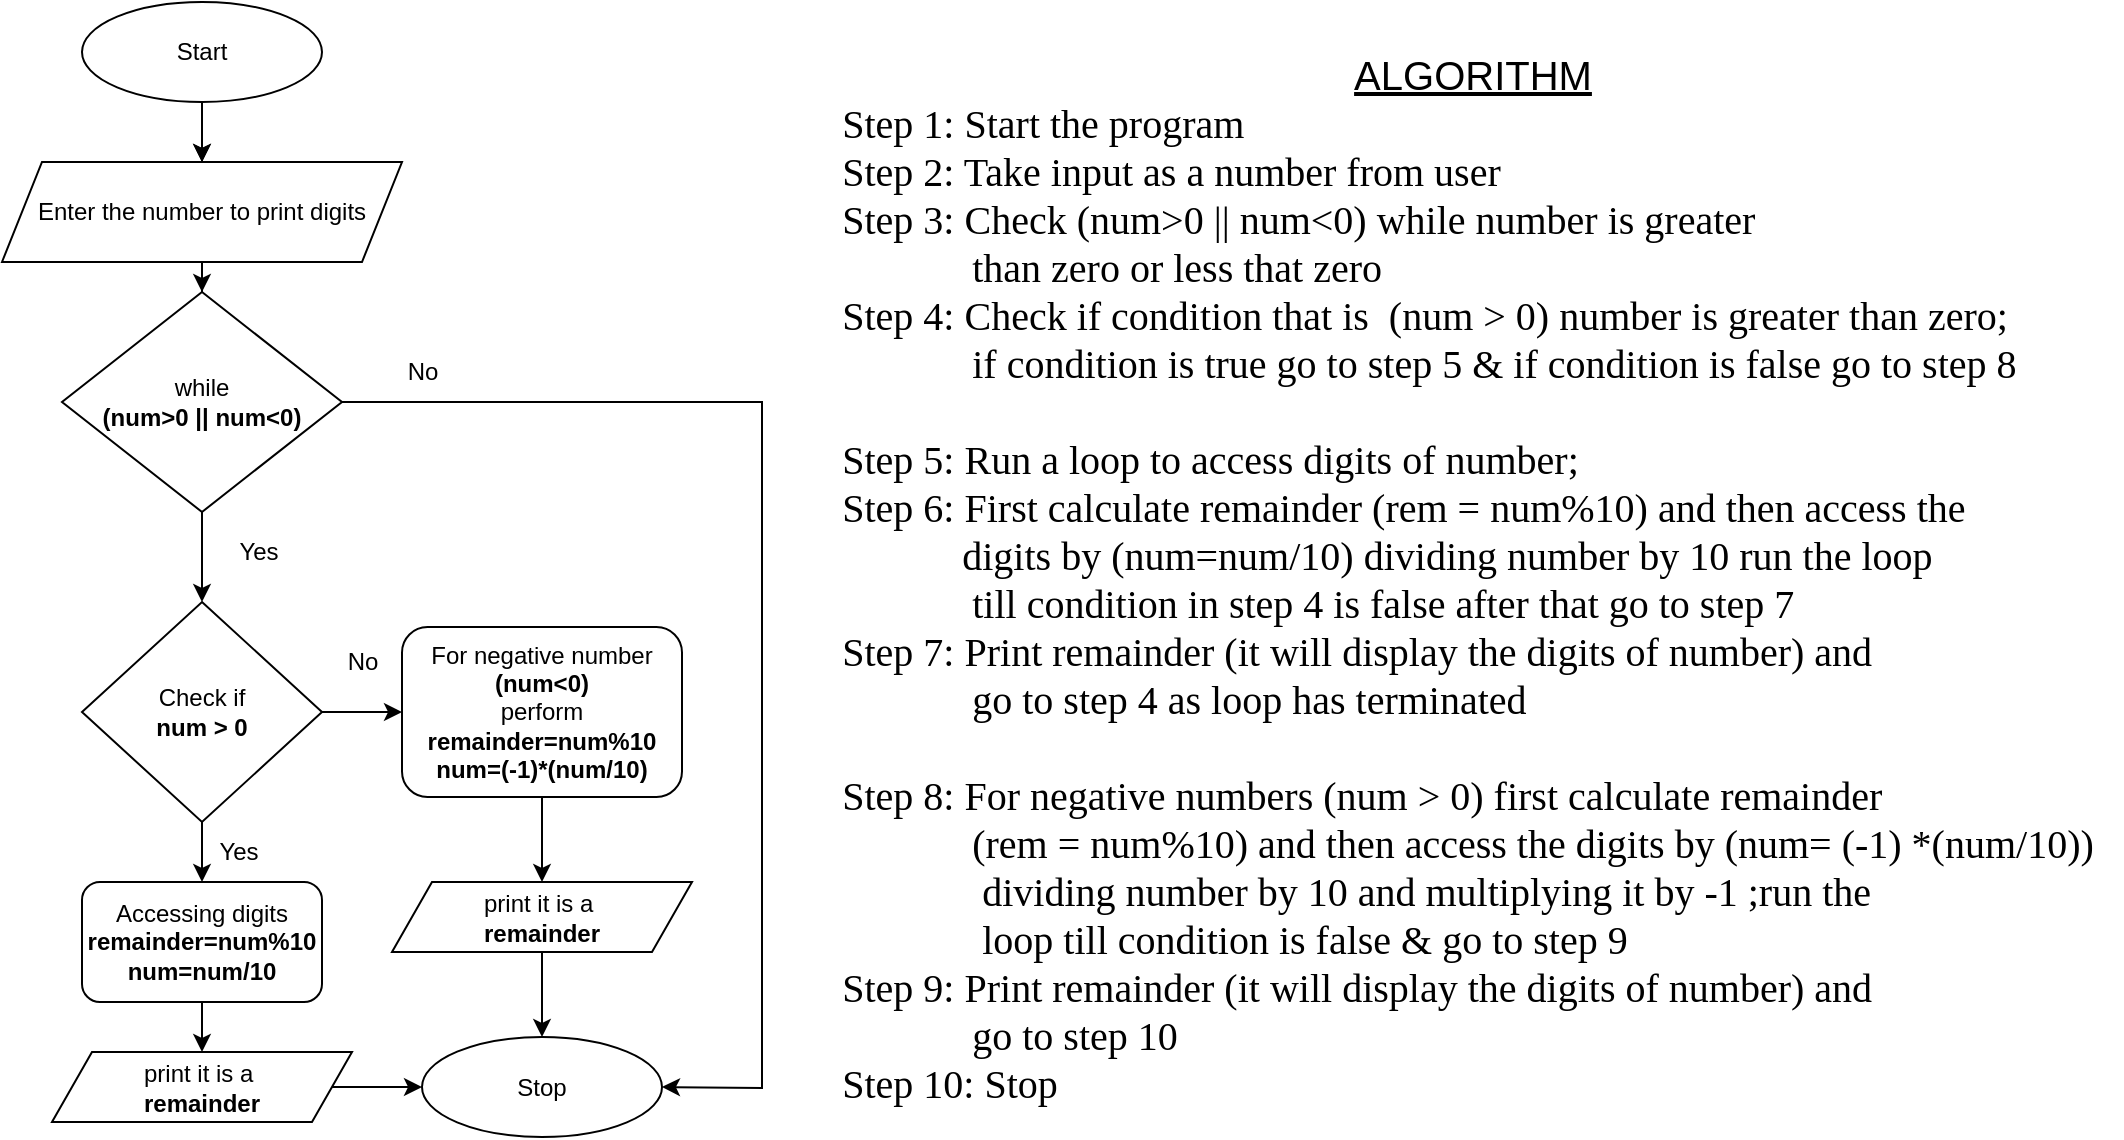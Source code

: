 <mxfile version="20.3.0" type="device"><diagram id="C5RBs43oDa-KdzZeNtuy" name="Page-1"><mxGraphModel dx="1038" dy="649" grid="1" gridSize="10" guides="1" tooltips="1" connect="1" arrows="1" fold="1" page="1" pageScale="1" pageWidth="827" pageHeight="1169" math="0" shadow="0"><root><mxCell id="WIyWlLk6GJQsqaUBKTNV-0"/><mxCell id="WIyWlLk6GJQsqaUBKTNV-1" parent="WIyWlLk6GJQsqaUBKTNV-0"/><mxCell id="WIyWlLk6GJQsqaUBKTNV-2" value="" style="rounded=0;html=1;jettySize=auto;orthogonalLoop=1;fontSize=11;endArrow=block;endFill=0;endSize=8;strokeWidth=1;shadow=0;labelBackgroundColor=none;edgeStyle=orthogonalEdgeStyle;" parent="WIyWlLk6GJQsqaUBKTNV-1" edge="1"><mxGeometry relative="1" as="geometry"><mxPoint x="130" y="70" as="sourcePoint"/><mxPoint x="130" y="110" as="targetPoint"/></mxGeometry></mxCell><mxCell id="svUJ43ATGJsY_IM7T3oH-1" style="edgeStyle=orthogonalEdgeStyle;rounded=0;orthogonalLoop=1;jettySize=auto;html=1;" parent="WIyWlLk6GJQsqaUBKTNV-1" source="lYnoROZ3ggJXZiapQa3B-0" edge="1"><mxGeometry relative="1" as="geometry"><mxPoint x="130" y="140" as="targetPoint"/></mxGeometry></mxCell><mxCell id="ASak8SI5T9IdR9V8pPYT-6" value="" style="edgeStyle=orthogonalEdgeStyle;rounded=0;orthogonalLoop=1;jettySize=auto;html=1;" parent="WIyWlLk6GJQsqaUBKTNV-1" source="lYnoROZ3ggJXZiapQa3B-0" target="ASak8SI5T9IdR9V8pPYT-0" edge="1"><mxGeometry relative="1" as="geometry"/></mxCell><mxCell id="lYnoROZ3ggJXZiapQa3B-0" value="Enter the number to print digits" style="shape=parallelogram;perimeter=parallelogramPerimeter;whiteSpace=wrap;html=1;fixedSize=1;" parent="WIyWlLk6GJQsqaUBKTNV-1" vertex="1"><mxGeometry x="30" y="140" width="200" height="50" as="geometry"/></mxCell><mxCell id="svUJ43ATGJsY_IM7T3oH-0" value="" style="edgeStyle=orthogonalEdgeStyle;rounded=0;orthogonalLoop=1;jettySize=auto;html=1;" parent="WIyWlLk6GJQsqaUBKTNV-1" source="lYnoROZ3ggJXZiapQa3B-2" edge="1"><mxGeometry relative="1" as="geometry"><mxPoint x="130" y="140" as="targetPoint"/></mxGeometry></mxCell><mxCell id="lYnoROZ3ggJXZiapQa3B-2" value="Start" style="ellipse;whiteSpace=wrap;html=1;" parent="WIyWlLk6GJQsqaUBKTNV-1" vertex="1"><mxGeometry x="70" y="60" width="120" height="50" as="geometry"/></mxCell><mxCell id="UlbeSJTGJ3l-3Z-Dk4IU-4" value="" style="edgeStyle=orthogonalEdgeStyle;rounded=0;orthogonalLoop=1;jettySize=auto;html=1;" edge="1" parent="WIyWlLk6GJQsqaUBKTNV-1" source="lYnoROZ3ggJXZiapQa3B-12" target="UlbeSJTGJ3l-3Z-Dk4IU-3"><mxGeometry relative="1" as="geometry"/></mxCell><mxCell id="UlbeSJTGJ3l-3Z-Dk4IU-7" value="" style="edgeStyle=orthogonalEdgeStyle;rounded=0;orthogonalLoop=1;jettySize=auto;html=1;" edge="1" parent="WIyWlLk6GJQsqaUBKTNV-1" source="lYnoROZ3ggJXZiapQa3B-12" target="UlbeSJTGJ3l-3Z-Dk4IU-6"><mxGeometry relative="1" as="geometry"/></mxCell><mxCell id="lYnoROZ3ggJXZiapQa3B-12" value="Check if&lt;br&gt;&lt;b&gt;num &amp;gt; 0&lt;/b&gt;" style="rhombus;whiteSpace=wrap;html=1;" parent="WIyWlLk6GJQsqaUBKTNV-1" vertex="1"><mxGeometry x="70" y="360" width="120" height="110" as="geometry"/></mxCell><mxCell id="lYnoROZ3ggJXZiapQa3B-25" value="Yes" style="text;html=1;resizable=0;autosize=1;align=center;verticalAlign=middle;points=[];fillColor=none;strokeColor=none;rounded=0;" parent="WIyWlLk6GJQsqaUBKTNV-1" vertex="1"><mxGeometry x="127.5" y="470" width="40" height="30" as="geometry"/></mxCell><mxCell id="iXhg-Dmxnr5Got1JAh_S-0" value="&lt;font style=&quot;font-size: 20px;&quot;&gt;&lt;u&gt;ALGORITHM&lt;/u&gt;&lt;br&gt;&lt;div style=&quot;text-align: left;&quot;&gt;&lt;span style=&quot;background-color: initial;&quot;&gt;&lt;font style=&quot;font-size: 20px;&quot; face=&quot;Times New Roman&quot;&gt;Step 1: Start the program&lt;/font&gt;&lt;/span&gt;&lt;/div&gt;&lt;div style=&quot;text-align: left;&quot;&gt;&lt;span style=&quot;background-color: initial;&quot;&gt;&lt;font style=&quot;font-size: 20px;&quot; face=&quot;Times New Roman&quot;&gt;Step 2: Take input as a number from user&lt;/font&gt;&lt;/span&gt;&lt;/div&gt;&lt;div style=&quot;text-align: left;&quot;&gt;&lt;span style=&quot;background-color: initial;&quot;&gt;&lt;font style=&quot;font-size: 20px;&quot; face=&quot;Times New Roman&quot;&gt;Step 3: Check (num&amp;gt;0 || num&amp;lt;0) while number is greater&amp;nbsp;&lt;/font&gt;&lt;/span&gt;&lt;/div&gt;&lt;div style=&quot;text-align: left;&quot;&gt;&lt;span style=&quot;background-color: initial;&quot;&gt;&lt;font style=&quot;font-size: 20px;&quot; face=&quot;Times New Roman&quot;&gt;&amp;nbsp; &amp;nbsp; &amp;nbsp; &amp;nbsp; &amp;nbsp; &amp;nbsp; &amp;nbsp;than zero or less that zero&lt;/font&gt;&lt;/span&gt;&lt;/div&gt;&lt;div style=&quot;text-align: left;&quot;&gt;&lt;font style=&quot;font-size: 20px;&quot; face=&quot;Times New Roman&quot;&gt;Step 4: Check if condition that is&amp;nbsp; (num &amp;gt; 0) number is greater than zero;&amp;nbsp;&lt;/font&gt;&lt;/div&gt;&lt;div style=&quot;text-align: left;&quot;&gt;&lt;font style=&quot;font-size: 20px;&quot; face=&quot;Times New Roman&quot;&gt;&amp;nbsp; &amp;nbsp; &amp;nbsp; &amp;nbsp; &amp;nbsp; &amp;nbsp; &amp;nbsp;if condition is true go to step 5 &amp;amp; if condition is false go to step 8&lt;/font&gt;&lt;/div&gt;&lt;div style=&quot;text-align: left;&quot;&gt;&lt;font style=&quot;font-size: 20px;&quot; face=&quot;Times New Roman&quot;&gt;&lt;br&gt;&lt;/font&gt;&lt;/div&gt;&lt;div style=&quot;text-align: left;&quot;&gt;&lt;font style=&quot;font-size: 20px;&quot; face=&quot;Times New Roman&quot;&gt;Step 5: Run a loop to access digits of number;&amp;nbsp;&lt;/font&gt;&lt;/div&gt;&lt;div style=&quot;text-align: left;&quot;&gt;&lt;font style=&quot;font-size: 20px;&quot; face=&quot;Times New Roman&quot;&gt;Step 6: First calculate remainder&amp;nbsp;&lt;/font&gt;&lt;span style=&quot;font-family: &amp;quot;Times New Roman&amp;quot;; background-color: initial;&quot;&gt;(rem = num%10) and&amp;nbsp;&lt;/span&gt;&lt;span style=&quot;background-color: initial; font-family: &amp;quot;Times New Roman&amp;quot;;&quot;&gt;then access the&amp;nbsp;&lt;/span&gt;&lt;/div&gt;&lt;div style=&quot;text-align: left;&quot;&gt;&lt;span style=&quot;background-color: initial; font-family: &amp;quot;Times New Roman&amp;quot;;&quot;&gt;&amp;nbsp; &amp;nbsp; &amp;nbsp; &amp;nbsp; &amp;nbsp; &amp;nbsp; digits by (num=num/10) d&lt;/span&gt;&lt;span style=&quot;font-family: &amp;quot;Times New Roman&amp;quot;; background-color: initial;&quot;&gt;ividing number by 10 run the loop&amp;nbsp;&lt;/span&gt;&lt;/div&gt;&lt;div style=&quot;text-align: left;&quot;&gt;&lt;span style=&quot;font-family: &amp;quot;Times New Roman&amp;quot;; background-color: initial;&quot;&gt;&amp;nbsp; &amp;nbsp; &amp;nbsp; &amp;nbsp; &amp;nbsp; &amp;nbsp; &amp;nbsp;till condition in step 4 is false after that go to step 7&lt;/span&gt;&lt;/div&gt;&lt;div style=&quot;text-align: left;&quot;&gt;&lt;font style=&quot;font-size: 20px;&quot; face=&quot;Times New Roman&quot;&gt;Step 7: Print remainder (it will display the digits of number) and&amp;nbsp;&lt;/font&gt;&lt;/div&gt;&lt;div style=&quot;text-align: left;&quot;&gt;&lt;font style=&quot;font-size: 20px;&quot; face=&quot;Times New Roman&quot;&gt;&amp;nbsp; &amp;nbsp; &amp;nbsp; &amp;nbsp; &amp;nbsp; &amp;nbsp; &amp;nbsp;go to step 4 as loop has terminated&lt;/font&gt;&lt;/div&gt;&lt;div style=&quot;text-align: left;&quot;&gt;&lt;span style=&quot;background-color: initial;&quot;&gt;&lt;font face=&quot;Times New Roman&quot;&gt;&amp;nbsp; &amp;nbsp; &amp;nbsp; &amp;nbsp; &amp;nbsp; &amp;nbsp;&lt;/font&gt;&lt;/span&gt;&lt;/div&gt;&lt;div style=&quot;text-align: left;&quot;&gt;&lt;font style=&quot;font-size: 20px;&quot; face=&quot;Times New Roman&quot;&gt;Step 8: For negative numbers (num &amp;gt; 0) f&lt;/font&gt;&lt;font style=&quot;background-color: initial;&quot; face=&quot;Times New Roman&quot;&gt;irst calculate remainder&amp;nbsp;&lt;/font&gt;&lt;/div&gt;&lt;div style=&quot;text-align: left;&quot;&gt;&lt;span style=&quot;background-color: initial; font-family: &amp;quot;Times New Roman&amp;quot;;&quot;&gt;&amp;nbsp; &amp;nbsp; &amp;nbsp; &amp;nbsp; &amp;nbsp; &amp;nbsp; &amp;nbsp;(rem = num%10)&amp;nbsp;&lt;/span&gt;&lt;span style=&quot;background-color: initial; font-family: &amp;quot;Times New Roman&amp;quot;;&quot;&gt;and&amp;nbsp;&lt;/span&gt;&lt;span style=&quot;background-color: initial; font-family: &amp;quot;Times New Roman&amp;quot;;&quot;&gt;then access the&amp;nbsp;&lt;/span&gt;&lt;span style=&quot;background-color: initial; font-family: &amp;quot;Times New Roman&amp;quot;;&quot;&gt;digits by (num= (-1) *(num/10))&amp;nbsp;&lt;/span&gt;&lt;/div&gt;&lt;div style=&quot;text-align: left;&quot;&gt;&lt;span style=&quot;background-color: initial; font-family: &amp;quot;Times New Roman&amp;quot;;&quot;&gt;&amp;nbsp; &amp;nbsp; &amp;nbsp; &amp;nbsp; &amp;nbsp; &amp;nbsp; &amp;nbsp; d&lt;/span&gt;&lt;span style=&quot;background-color: initial; font-family: &amp;quot;Times New Roman&amp;quot;;&quot;&gt;ividing number by 10 and multiplying it by -1 ;run the&amp;nbsp;&lt;/span&gt;&lt;/div&gt;&lt;div style=&quot;text-align: left;&quot;&gt;&lt;span style=&quot;background-color: initial; font-family: &amp;quot;Times New Roman&amp;quot;;&quot;&gt;&amp;nbsp; &amp;nbsp; &amp;nbsp; &amp;nbsp; &amp;nbsp; &amp;nbsp; &amp;nbsp; loop&amp;nbsp;&lt;/span&gt;&lt;span style=&quot;background-color: initial; font-family: &amp;quot;Times New Roman&amp;quot;;&quot;&gt;till condition is false &amp;amp; go to step 9&lt;/span&gt;&lt;/div&gt;&lt;div style=&quot;text-align: left;&quot;&gt;&lt;font face=&quot;Times New Roman&quot;&gt;Step 9: Print remainder (it will display the digits of number) and&amp;nbsp;&lt;/font&gt;&lt;/div&gt;&lt;div style=&quot;text-align: left;&quot;&gt;&lt;font face=&quot;Times New Roman&quot;&gt;&amp;nbsp; &amp;nbsp; &amp;nbsp; &amp;nbsp; &amp;nbsp; &amp;nbsp; &amp;nbsp;go to step 10&lt;/font&gt;&lt;/div&gt;&lt;div style=&quot;text-align: left;&quot;&gt;&lt;font style=&quot;font-size: 20px;&quot; face=&quot;Times New Roman&quot;&gt;Step 10: Stop&lt;/font&gt;&lt;/div&gt;&lt;/font&gt;" style="text;html=1;resizable=0;autosize=1;align=center;verticalAlign=middle;points=[];fillColor=none;strokeColor=none;rounded=0;" parent="WIyWlLk6GJQsqaUBKTNV-1" vertex="1"><mxGeometry x="440" y="67.5" width="650" height="560" as="geometry"/></mxCell><mxCell id="UlbeSJTGJ3l-3Z-Dk4IU-1" value="" style="edgeStyle=orthogonalEdgeStyle;rounded=0;orthogonalLoop=1;jettySize=auto;html=1;" edge="1" parent="WIyWlLk6GJQsqaUBKTNV-1" source="ASak8SI5T9IdR9V8pPYT-0" target="lYnoROZ3ggJXZiapQa3B-12"><mxGeometry relative="1" as="geometry"/></mxCell><mxCell id="ASak8SI5T9IdR9V8pPYT-0" value="while&lt;br&gt;&lt;b&gt;(num&amp;gt;0 || num&amp;lt;0)&lt;/b&gt;" style="rhombus;whiteSpace=wrap;html=1;" parent="WIyWlLk6GJQsqaUBKTNV-1" vertex="1"><mxGeometry x="60" y="205" width="140" height="110" as="geometry"/></mxCell><mxCell id="Q9C1RxwOz6rejzoTCgeK-18" value="No" style="text;html=1;resizable=0;autosize=1;align=center;verticalAlign=middle;points=[];fillColor=none;strokeColor=none;rounded=0;" parent="WIyWlLk6GJQsqaUBKTNV-1" vertex="1"><mxGeometry x="190" y="375" width="40" height="30" as="geometry"/></mxCell><mxCell id="UlbeSJTGJ3l-3Z-Dk4IU-11" value="" style="edgeStyle=orthogonalEdgeStyle;rounded=0;orthogonalLoop=1;jettySize=auto;html=1;" edge="1" parent="WIyWlLk6GJQsqaUBKTNV-1" source="UlbeSJTGJ3l-3Z-Dk4IU-2" target="UlbeSJTGJ3l-3Z-Dk4IU-10"><mxGeometry relative="1" as="geometry"/></mxCell><mxCell id="UlbeSJTGJ3l-3Z-Dk4IU-2" value="print it is a&amp;nbsp;&lt;br&gt;&lt;b&gt;remainder&lt;/b&gt;" style="shape=parallelogram;perimeter=parallelogramPerimeter;whiteSpace=wrap;html=1;fixedSize=1;" vertex="1" parent="WIyWlLk6GJQsqaUBKTNV-1"><mxGeometry x="55" y="585" width="150" height="35" as="geometry"/></mxCell><mxCell id="UlbeSJTGJ3l-3Z-Dk4IU-3" value="Accessing digits&lt;br&gt;&lt;b&gt;remainder=num%10&lt;br&gt;num=num/10&lt;/b&gt;" style="rounded=1;whiteSpace=wrap;html=1;" vertex="1" parent="WIyWlLk6GJQsqaUBKTNV-1"><mxGeometry x="70" y="500" width="120" height="60" as="geometry"/></mxCell><mxCell id="UlbeSJTGJ3l-3Z-Dk4IU-5" value="" style="endArrow=classic;html=1;rounded=0;exitX=0.5;exitY=1;exitDx=0;exitDy=0;entryX=0.5;entryY=0;entryDx=0;entryDy=0;" edge="1" parent="WIyWlLk6GJQsqaUBKTNV-1" source="UlbeSJTGJ3l-3Z-Dk4IU-3" target="UlbeSJTGJ3l-3Z-Dk4IU-2"><mxGeometry width="50" height="50" relative="1" as="geometry"><mxPoint x="500" y="720" as="sourcePoint"/><mxPoint x="550" y="670" as="targetPoint"/></mxGeometry></mxCell><mxCell id="UlbeSJTGJ3l-3Z-Dk4IU-9" value="" style="edgeStyle=orthogonalEdgeStyle;rounded=0;orthogonalLoop=1;jettySize=auto;html=1;" edge="1" parent="WIyWlLk6GJQsqaUBKTNV-1" source="UlbeSJTGJ3l-3Z-Dk4IU-6" target="UlbeSJTGJ3l-3Z-Dk4IU-8"><mxGeometry relative="1" as="geometry"/></mxCell><mxCell id="UlbeSJTGJ3l-3Z-Dk4IU-6" value="For negative number &lt;br&gt;&lt;b&gt;(num&amp;lt;0)&lt;/b&gt;&lt;br&gt;perform&lt;br&gt;&lt;b&gt;remainder=num%10&lt;/b&gt;&lt;br&gt;&lt;b&gt;num=(-1)*(num/10)&lt;/b&gt;" style="rounded=1;whiteSpace=wrap;html=1;" vertex="1" parent="WIyWlLk6GJQsqaUBKTNV-1"><mxGeometry x="230" y="372.5" width="140" height="85" as="geometry"/></mxCell><mxCell id="UlbeSJTGJ3l-3Z-Dk4IU-12" value="" style="edgeStyle=orthogonalEdgeStyle;rounded=0;orthogonalLoop=1;jettySize=auto;html=1;" edge="1" parent="WIyWlLk6GJQsqaUBKTNV-1" source="UlbeSJTGJ3l-3Z-Dk4IU-8" target="UlbeSJTGJ3l-3Z-Dk4IU-10"><mxGeometry relative="1" as="geometry"/></mxCell><mxCell id="UlbeSJTGJ3l-3Z-Dk4IU-8" value="print it is a&amp;nbsp;&lt;br&gt;&lt;b&gt;remainder&lt;/b&gt;" style="shape=parallelogram;perimeter=parallelogramPerimeter;whiteSpace=wrap;html=1;fixedSize=1;" vertex="1" parent="WIyWlLk6GJQsqaUBKTNV-1"><mxGeometry x="225" y="500" width="150" height="35" as="geometry"/></mxCell><mxCell id="UlbeSJTGJ3l-3Z-Dk4IU-10" value="Stop" style="ellipse;whiteSpace=wrap;html=1;" vertex="1" parent="WIyWlLk6GJQsqaUBKTNV-1"><mxGeometry x="240" y="577.5" width="120" height="50" as="geometry"/></mxCell><mxCell id="UlbeSJTGJ3l-3Z-Dk4IU-14" value="Yes" style="text;html=1;resizable=0;autosize=1;align=center;verticalAlign=middle;points=[];fillColor=none;strokeColor=none;rounded=0;" vertex="1" parent="WIyWlLk6GJQsqaUBKTNV-1"><mxGeometry x="137.5" y="320" width="40" height="30" as="geometry"/></mxCell><mxCell id="UlbeSJTGJ3l-3Z-Dk4IU-15" value="" style="endArrow=classic;html=1;rounded=0;exitX=1;exitY=0.5;exitDx=0;exitDy=0;entryX=1;entryY=0.5;entryDx=0;entryDy=0;" edge="1" parent="WIyWlLk6GJQsqaUBKTNV-1" source="ASak8SI5T9IdR9V8pPYT-0" target="UlbeSJTGJ3l-3Z-Dk4IU-10"><mxGeometry width="50" height="50" relative="1" as="geometry"><mxPoint x="500" y="400" as="sourcePoint"/><mxPoint x="550" y="350" as="targetPoint"/><Array as="points"><mxPoint x="410" y="260"/><mxPoint x="410" y="603"/></Array></mxGeometry></mxCell><mxCell id="UlbeSJTGJ3l-3Z-Dk4IU-16" value="No" style="text;html=1;resizable=0;autosize=1;align=center;verticalAlign=middle;points=[];fillColor=none;strokeColor=none;rounded=0;" vertex="1" parent="WIyWlLk6GJQsqaUBKTNV-1"><mxGeometry x="220" y="230" width="40" height="30" as="geometry"/></mxCell></root></mxGraphModel></diagram></mxfile>